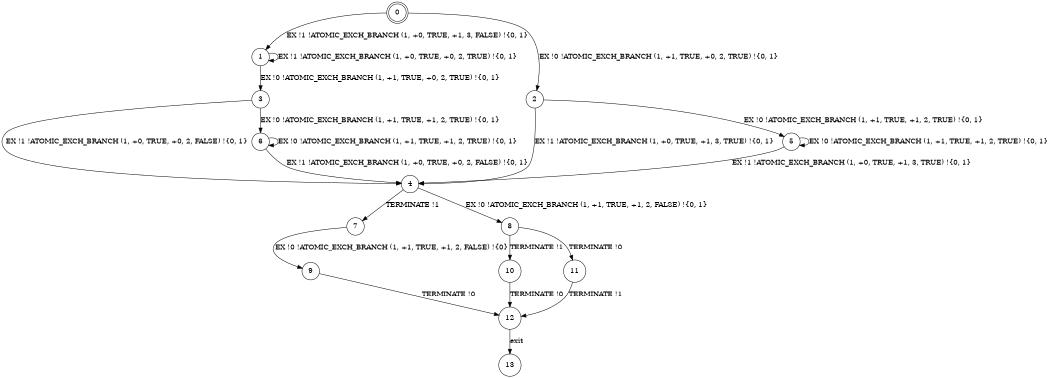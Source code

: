digraph BCG {
size = "7, 10.5";
center = TRUE;
node [shape = circle];
0 [peripheries = 2];
0 -> 1 [label = "EX !1 !ATOMIC_EXCH_BRANCH (1, +0, TRUE, +1, 3, FALSE) !{0, 1}"];
0 -> 2 [label = "EX !0 !ATOMIC_EXCH_BRANCH (1, +1, TRUE, +0, 2, TRUE) !{0, 1}"];
1 -> 3 [label = "EX !0 !ATOMIC_EXCH_BRANCH (1, +1, TRUE, +0, 2, TRUE) !{0, 1}"];
1 -> 1 [label = "EX !1 !ATOMIC_EXCH_BRANCH (1, +0, TRUE, +0, 2, TRUE) !{0, 1}"];
2 -> 4 [label = "EX !1 !ATOMIC_EXCH_BRANCH (1, +0, TRUE, +1, 3, TRUE) !{0, 1}"];
2 -> 5 [label = "EX !0 !ATOMIC_EXCH_BRANCH (1, +1, TRUE, +1, 2, TRUE) !{0, 1}"];
3 -> 4 [label = "EX !1 !ATOMIC_EXCH_BRANCH (1, +0, TRUE, +0, 2, FALSE) !{0, 1}"];
3 -> 6 [label = "EX !0 !ATOMIC_EXCH_BRANCH (1, +1, TRUE, +1, 2, TRUE) !{0, 1}"];
4 -> 7 [label = "TERMINATE !1"];
4 -> 8 [label = "EX !0 !ATOMIC_EXCH_BRANCH (1, +1, TRUE, +1, 2, FALSE) !{0, 1}"];
5 -> 4 [label = "EX !1 !ATOMIC_EXCH_BRANCH (1, +0, TRUE, +1, 3, TRUE) !{0, 1}"];
5 -> 5 [label = "EX !0 !ATOMIC_EXCH_BRANCH (1, +1, TRUE, +1, 2, TRUE) !{0, 1}"];
6 -> 4 [label = "EX !1 !ATOMIC_EXCH_BRANCH (1, +0, TRUE, +0, 2, FALSE) !{0, 1}"];
6 -> 6 [label = "EX !0 !ATOMIC_EXCH_BRANCH (1, +1, TRUE, +1, 2, TRUE) !{0, 1}"];
7 -> 9 [label = "EX !0 !ATOMIC_EXCH_BRANCH (1, +1, TRUE, +1, 2, FALSE) !{0}"];
8 -> 10 [label = "TERMINATE !1"];
8 -> 11 [label = "TERMINATE !0"];
9 -> 12 [label = "TERMINATE !0"];
10 -> 12 [label = "TERMINATE !0"];
11 -> 12 [label = "TERMINATE !1"];
12 -> 13 [label = "exit"];
}

